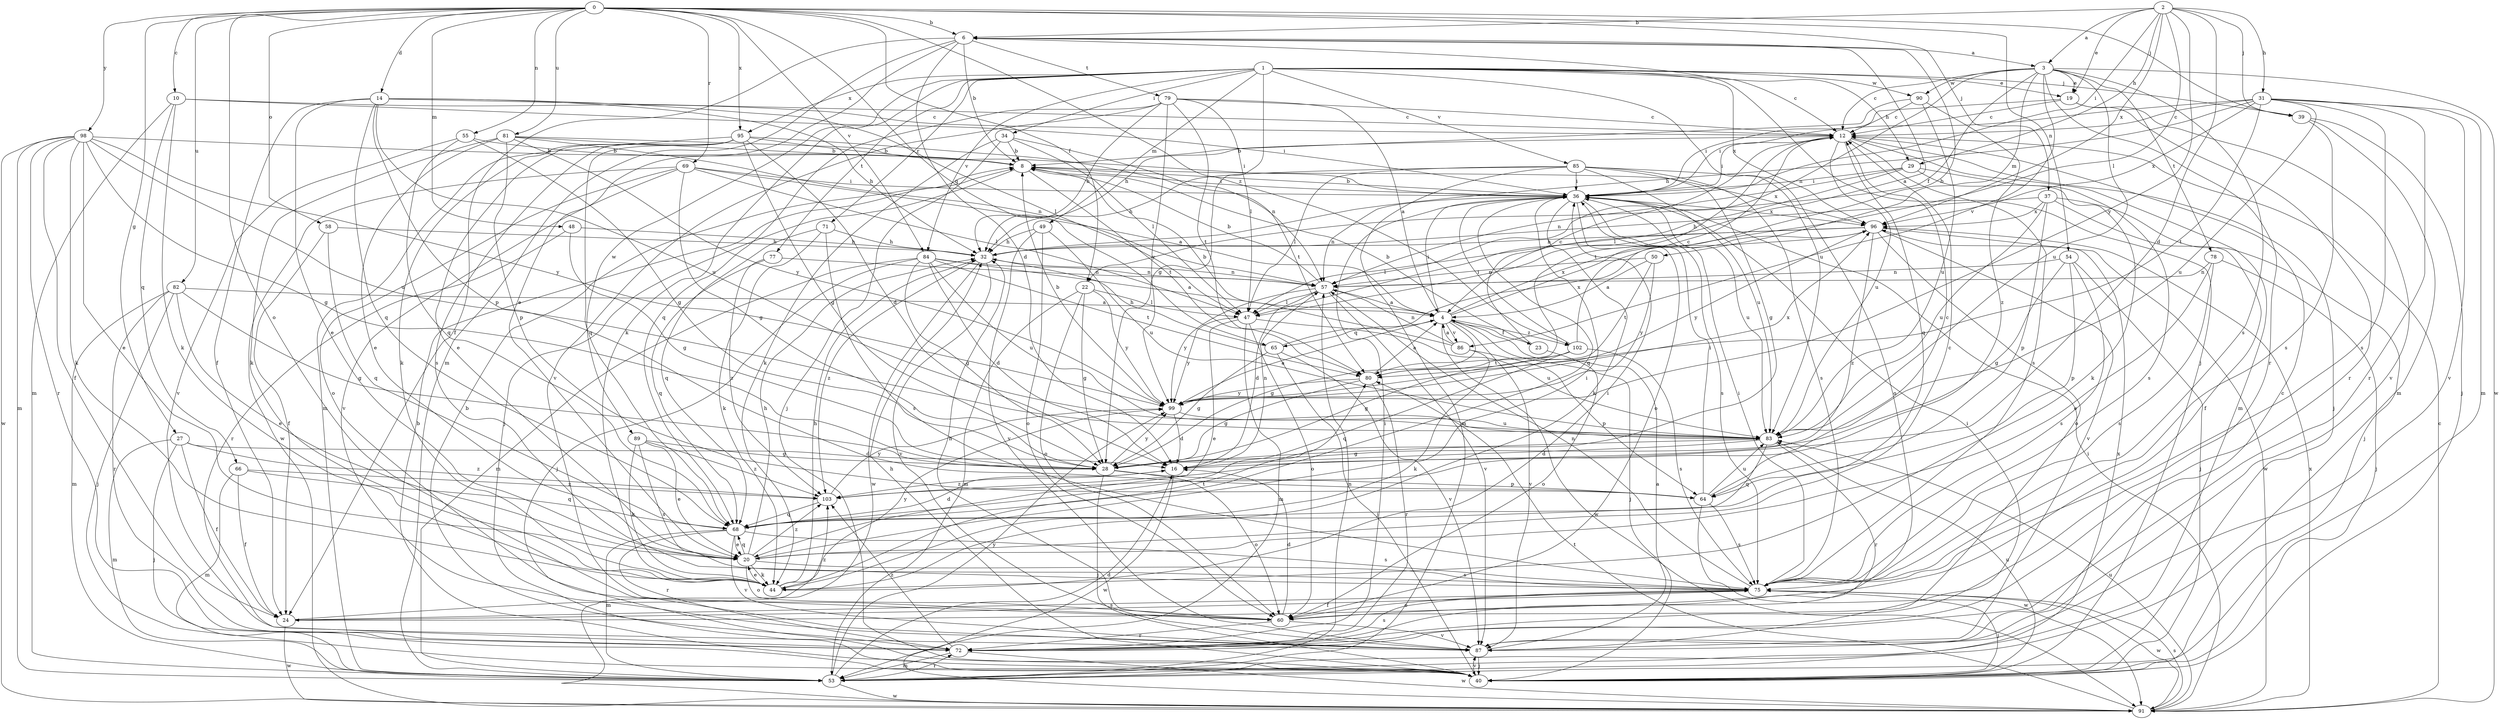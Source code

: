 strict digraph  {
0;
1;
2;
3;
4;
6;
8;
10;
12;
14;
16;
19;
20;
22;
23;
24;
27;
28;
29;
31;
32;
34;
36;
37;
39;
40;
44;
47;
48;
49;
50;
53;
54;
55;
57;
58;
60;
64;
65;
66;
68;
69;
71;
72;
75;
77;
78;
79;
80;
81;
82;
83;
84;
85;
86;
87;
89;
90;
91;
95;
96;
98;
99;
102;
103;
0 -> 6  [label=b];
0 -> 10  [label=c];
0 -> 14  [label=d];
0 -> 22  [label=f];
0 -> 27  [label=g];
0 -> 37  [label=j];
0 -> 39  [label=j];
0 -> 48  [label=m];
0 -> 54  [label=n];
0 -> 55  [label=n];
0 -> 58  [label=o];
0 -> 60  [label=o];
0 -> 65  [label=q];
0 -> 69  [label=r];
0 -> 81  [label=u];
0 -> 82  [label=u];
0 -> 84  [label=v];
0 -> 95  [label=x];
0 -> 98  [label=y];
0 -> 102  [label=z];
1 -> 12  [label=c];
1 -> 19  [label=e];
1 -> 28  [label=g];
1 -> 29  [label=h];
1 -> 34  [label=i];
1 -> 39  [label=j];
1 -> 44  [label=k];
1 -> 49  [label=m];
1 -> 71  [label=r];
1 -> 77  [label=t];
1 -> 83  [label=u];
1 -> 84  [label=v];
1 -> 85  [label=v];
1 -> 89  [label=w];
1 -> 90  [label=w];
1 -> 95  [label=x];
1 -> 96  [label=x];
2 -> 3  [label=a];
2 -> 6  [label=b];
2 -> 16  [label=d];
2 -> 19  [label=e];
2 -> 29  [label=h];
2 -> 31  [label=h];
2 -> 36  [label=i];
2 -> 39  [label=j];
2 -> 47  [label=l];
2 -> 96  [label=x];
2 -> 99  [label=y];
3 -> 12  [label=c];
3 -> 19  [label=e];
3 -> 22  [label=f];
3 -> 50  [label=m];
3 -> 57  [label=n];
3 -> 72  [label=r];
3 -> 75  [label=s];
3 -> 78  [label=t];
3 -> 83  [label=u];
3 -> 86  [label=v];
3 -> 90  [label=w];
3 -> 91  [label=w];
4 -> 6  [label=b];
4 -> 23  [label=f];
4 -> 28  [label=g];
4 -> 36  [label=i];
4 -> 40  [label=j];
4 -> 65  [label=q];
4 -> 86  [label=v];
4 -> 87  [label=v];
4 -> 91  [label=w];
4 -> 96  [label=x];
4 -> 102  [label=z];
6 -> 3  [label=a];
6 -> 4  [label=a];
6 -> 8  [label=b];
6 -> 16  [label=d];
6 -> 20  [label=e];
6 -> 24  [label=f];
6 -> 40  [label=j];
6 -> 53  [label=m];
6 -> 79  [label=t];
8 -> 36  [label=i];
8 -> 40  [label=j];
8 -> 80  [label=t];
8 -> 96  [label=x];
10 -> 12  [label=c];
10 -> 36  [label=i];
10 -> 44  [label=k];
10 -> 53  [label=m];
10 -> 66  [label=q];
12 -> 8  [label=b];
12 -> 36  [label=i];
12 -> 40  [label=j];
12 -> 53  [label=m];
12 -> 68  [label=q];
12 -> 75  [label=s];
12 -> 80  [label=t];
12 -> 83  [label=u];
14 -> 12  [label=c];
14 -> 20  [label=e];
14 -> 24  [label=f];
14 -> 32  [label=h];
14 -> 47  [label=l];
14 -> 64  [label=p];
14 -> 68  [label=q];
14 -> 83  [label=u];
16 -> 57  [label=n];
16 -> 91  [label=w];
16 -> 103  [label=z];
19 -> 12  [label=c];
19 -> 36  [label=i];
19 -> 72  [label=r];
19 -> 87  [label=v];
20 -> 12  [label=c];
20 -> 32  [label=h];
20 -> 36  [label=i];
20 -> 44  [label=k];
20 -> 60  [label=o];
20 -> 68  [label=q];
20 -> 75  [label=s];
20 -> 103  [label=z];
22 -> 28  [label=g];
22 -> 47  [label=l];
22 -> 53  [label=m];
22 -> 60  [label=o];
22 -> 99  [label=y];
23 -> 8  [label=b];
23 -> 12  [label=c];
23 -> 60  [label=o];
24 -> 75  [label=s];
24 -> 91  [label=w];
24 -> 103  [label=z];
27 -> 16  [label=d];
27 -> 24  [label=f];
27 -> 40  [label=j];
27 -> 53  [label=m];
27 -> 103  [label=z];
28 -> 40  [label=j];
28 -> 60  [label=o];
28 -> 64  [label=p];
28 -> 99  [label=y];
29 -> 36  [label=i];
29 -> 44  [label=k];
29 -> 47  [label=l];
29 -> 57  [label=n];
29 -> 75  [label=s];
31 -> 12  [label=c];
31 -> 32  [label=h];
31 -> 36  [label=i];
31 -> 53  [label=m];
31 -> 72  [label=r];
31 -> 75  [label=s];
31 -> 80  [label=t];
31 -> 83  [label=u];
31 -> 87  [label=v];
31 -> 96  [label=x];
32 -> 57  [label=n];
32 -> 87  [label=v];
32 -> 91  [label=w];
32 -> 103  [label=z];
34 -> 8  [label=b];
34 -> 40  [label=j];
34 -> 44  [label=k];
34 -> 47  [label=l];
34 -> 80  [label=t];
36 -> 8  [label=b];
36 -> 44  [label=k];
36 -> 57  [label=n];
36 -> 60  [label=o];
36 -> 68  [label=q];
36 -> 75  [label=s];
36 -> 83  [label=u];
36 -> 96  [label=x];
37 -> 24  [label=f];
37 -> 32  [label=h];
37 -> 40  [label=j];
37 -> 64  [label=p];
37 -> 83  [label=u];
37 -> 96  [label=x];
39 -> 40  [label=j];
39 -> 53  [label=m];
39 -> 75  [label=s];
40 -> 8  [label=b];
40 -> 32  [label=h];
40 -> 83  [label=u];
40 -> 87  [label=v];
44 -> 20  [label=e];
44 -> 32  [label=h];
44 -> 36  [label=i];
44 -> 80  [label=t];
44 -> 99  [label=y];
47 -> 20  [label=e];
47 -> 53  [label=m];
47 -> 60  [label=o];
47 -> 83  [label=u];
47 -> 99  [label=y];
48 -> 28  [label=g];
48 -> 32  [label=h];
48 -> 72  [label=r];
49 -> 32  [label=h];
49 -> 60  [label=o];
49 -> 83  [label=u];
49 -> 87  [label=v];
50 -> 4  [label=a];
50 -> 57  [label=n];
50 -> 80  [label=t];
50 -> 99  [label=y];
53 -> 16  [label=d];
53 -> 57  [label=n];
53 -> 72  [label=r];
53 -> 91  [label=w];
53 -> 96  [label=x];
53 -> 99  [label=y];
54 -> 28  [label=g];
54 -> 40  [label=j];
54 -> 57  [label=n];
54 -> 64  [label=p];
54 -> 75  [label=s];
55 -> 8  [label=b];
55 -> 28  [label=g];
55 -> 68  [label=q];
55 -> 87  [label=v];
57 -> 4  [label=a];
57 -> 8  [label=b];
57 -> 16  [label=d];
57 -> 47  [label=l];
57 -> 87  [label=v];
57 -> 99  [label=y];
58 -> 24  [label=f];
58 -> 32  [label=h];
58 -> 68  [label=q];
60 -> 16  [label=d];
60 -> 32  [label=h];
60 -> 72  [label=r];
60 -> 87  [label=v];
64 -> 12  [label=c];
64 -> 36  [label=i];
64 -> 75  [label=s];
64 -> 83  [label=u];
64 -> 91  [label=w];
65 -> 28  [label=g];
65 -> 32  [label=h];
65 -> 40  [label=j];
65 -> 87  [label=v];
65 -> 96  [label=x];
66 -> 24  [label=f];
66 -> 53  [label=m];
66 -> 68  [label=q];
66 -> 103  [label=z];
68 -> 16  [label=d];
68 -> 20  [label=e];
68 -> 53  [label=m];
68 -> 72  [label=r];
68 -> 75  [label=s];
68 -> 87  [label=v];
69 -> 4  [label=a];
69 -> 28  [label=g];
69 -> 36  [label=i];
69 -> 47  [label=l];
69 -> 60  [label=o];
69 -> 87  [label=v];
69 -> 91  [label=w];
71 -> 32  [label=h];
71 -> 44  [label=k];
71 -> 68  [label=q];
71 -> 75  [label=s];
72 -> 8  [label=b];
72 -> 36  [label=i];
72 -> 53  [label=m];
72 -> 75  [label=s];
72 -> 91  [label=w];
72 -> 103  [label=z];
75 -> 24  [label=f];
75 -> 36  [label=i];
75 -> 40  [label=j];
75 -> 57  [label=n];
75 -> 60  [label=o];
75 -> 91  [label=w];
77 -> 57  [label=n];
77 -> 68  [label=q];
77 -> 103  [label=z];
78 -> 20  [label=e];
78 -> 40  [label=j];
78 -> 57  [label=n];
78 -> 75  [label=s];
79 -> 4  [label=a];
79 -> 12  [label=c];
79 -> 32  [label=h];
79 -> 47  [label=l];
79 -> 68  [label=q];
79 -> 80  [label=t];
79 -> 87  [label=v];
79 -> 99  [label=y];
80 -> 4  [label=a];
80 -> 28  [label=g];
80 -> 72  [label=r];
80 -> 99  [label=y];
81 -> 8  [label=b];
81 -> 20  [label=e];
81 -> 36  [label=i];
81 -> 44  [label=k];
81 -> 57  [label=n];
81 -> 64  [label=p];
81 -> 99  [label=y];
82 -> 4  [label=a];
82 -> 20  [label=e];
82 -> 28  [label=g];
82 -> 40  [label=j];
82 -> 53  [label=m];
82 -> 72  [label=r];
83 -> 16  [label=d];
83 -> 28  [label=g];
83 -> 68  [label=q];
83 -> 72  [label=r];
84 -> 4  [label=a];
84 -> 16  [label=d];
84 -> 28  [label=g];
84 -> 40  [label=j];
84 -> 53  [label=m];
84 -> 57  [label=n];
84 -> 80  [label=t];
84 -> 83  [label=u];
85 -> 28  [label=g];
85 -> 32  [label=h];
85 -> 36  [label=i];
85 -> 47  [label=l];
85 -> 53  [label=m];
85 -> 60  [label=o];
85 -> 75  [label=s];
85 -> 83  [label=u];
86 -> 4  [label=a];
86 -> 8  [label=b];
86 -> 44  [label=k];
86 -> 57  [label=n];
86 -> 64  [label=p];
87 -> 4  [label=a];
87 -> 12  [label=c];
87 -> 36  [label=i];
87 -> 40  [label=j];
89 -> 20  [label=e];
89 -> 28  [label=g];
89 -> 44  [label=k];
89 -> 75  [label=s];
89 -> 103  [label=z];
90 -> 12  [label=c];
90 -> 32  [label=h];
90 -> 83  [label=u];
90 -> 103  [label=z];
91 -> 12  [label=c];
91 -> 36  [label=i];
91 -> 75  [label=s];
91 -> 80  [label=t];
91 -> 83  [label=u];
91 -> 96  [label=x];
95 -> 8  [label=b];
95 -> 16  [label=d];
95 -> 20  [label=e];
95 -> 28  [label=g];
95 -> 44  [label=k];
95 -> 53  [label=m];
95 -> 57  [label=n];
95 -> 68  [label=q];
95 -> 75  [label=s];
96 -> 32  [label=h];
96 -> 47  [label=l];
96 -> 60  [label=o];
96 -> 87  [label=v];
96 -> 91  [label=w];
96 -> 99  [label=y];
96 -> 103  [label=z];
98 -> 8  [label=b];
98 -> 20  [label=e];
98 -> 24  [label=f];
98 -> 28  [label=g];
98 -> 44  [label=k];
98 -> 53  [label=m];
98 -> 72  [label=r];
98 -> 83  [label=u];
98 -> 91  [label=w];
98 -> 99  [label=y];
99 -> 4  [label=a];
99 -> 8  [label=b];
99 -> 16  [label=d];
99 -> 83  [label=u];
99 -> 96  [label=x];
102 -> 12  [label=c];
102 -> 28  [label=g];
102 -> 36  [label=i];
102 -> 68  [label=q];
102 -> 75  [label=s];
102 -> 80  [label=t];
103 -> 68  [label=q];
103 -> 99  [label=y];
}
